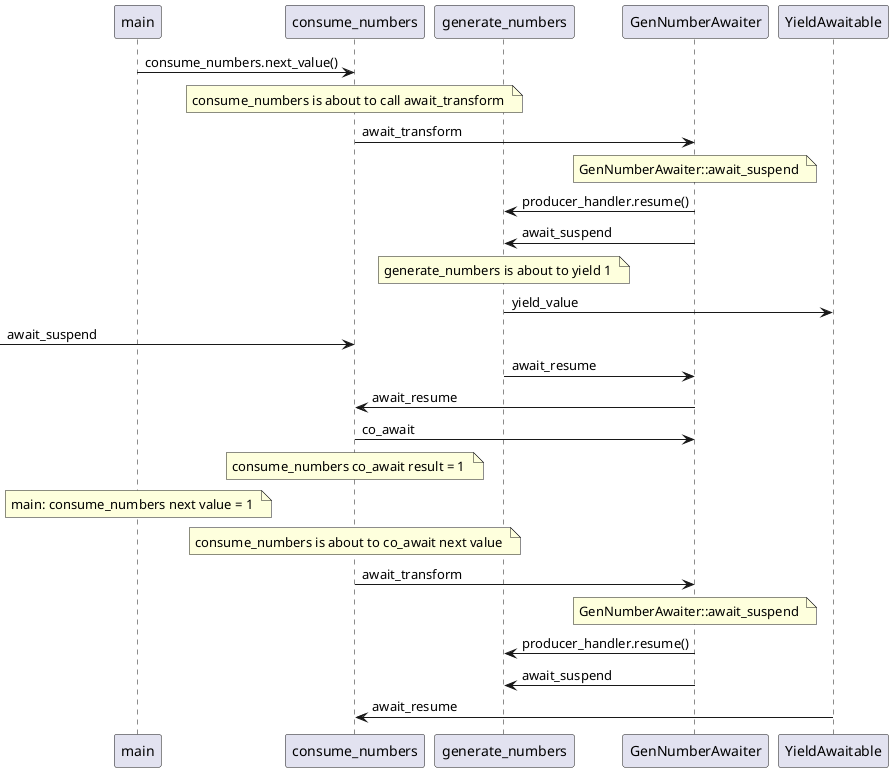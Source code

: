 @startuml
participant main
participant consume_numbers
participant generate_numbers
participant GenNumberAwaiter
participant YieldAwaitable
main -> consume_numbers : consume_numbers.next_value()
note over consume_numbers
consume_numbers is about to call await_transform 
end note

consume_numbers -> GenNumberAwaiter : await_transform
note over GenNumberAwaiter
GenNumberAwaiter::await_suspend 
end note

GenNumberAwaiter -> generate_numbers : producer_handler.resume()
GenNumberAwaiter -> generate_numbers : await_suspend
note over generate_numbers
generate_numbers is about to yield 1 
end note

generate_numbers -> YieldAwaitable : yield_value
 -> consume_numbers : await_suspend
generate_numbers -> GenNumberAwaiter : await_resume
GenNumberAwaiter -> consume_numbers : await_resume
consume_numbers -> GenNumberAwaiter : co_await
note over consume_numbers
consume_numbers co_await result = 1 
end note

note over main
main: consume_numbers next value = 1 
end note

note over consume_numbers
consume_numbers is about to co_await next value 
end note

consume_numbers -> GenNumberAwaiter : await_transform
note over GenNumberAwaiter
GenNumberAwaiter::await_suspend 
end note

GenNumberAwaiter -> generate_numbers : producer_handler.resume()
GenNumberAwaiter -> generate_numbers : await_suspend
YieldAwaitable -> consume_numbers : await_resume
@enduml
